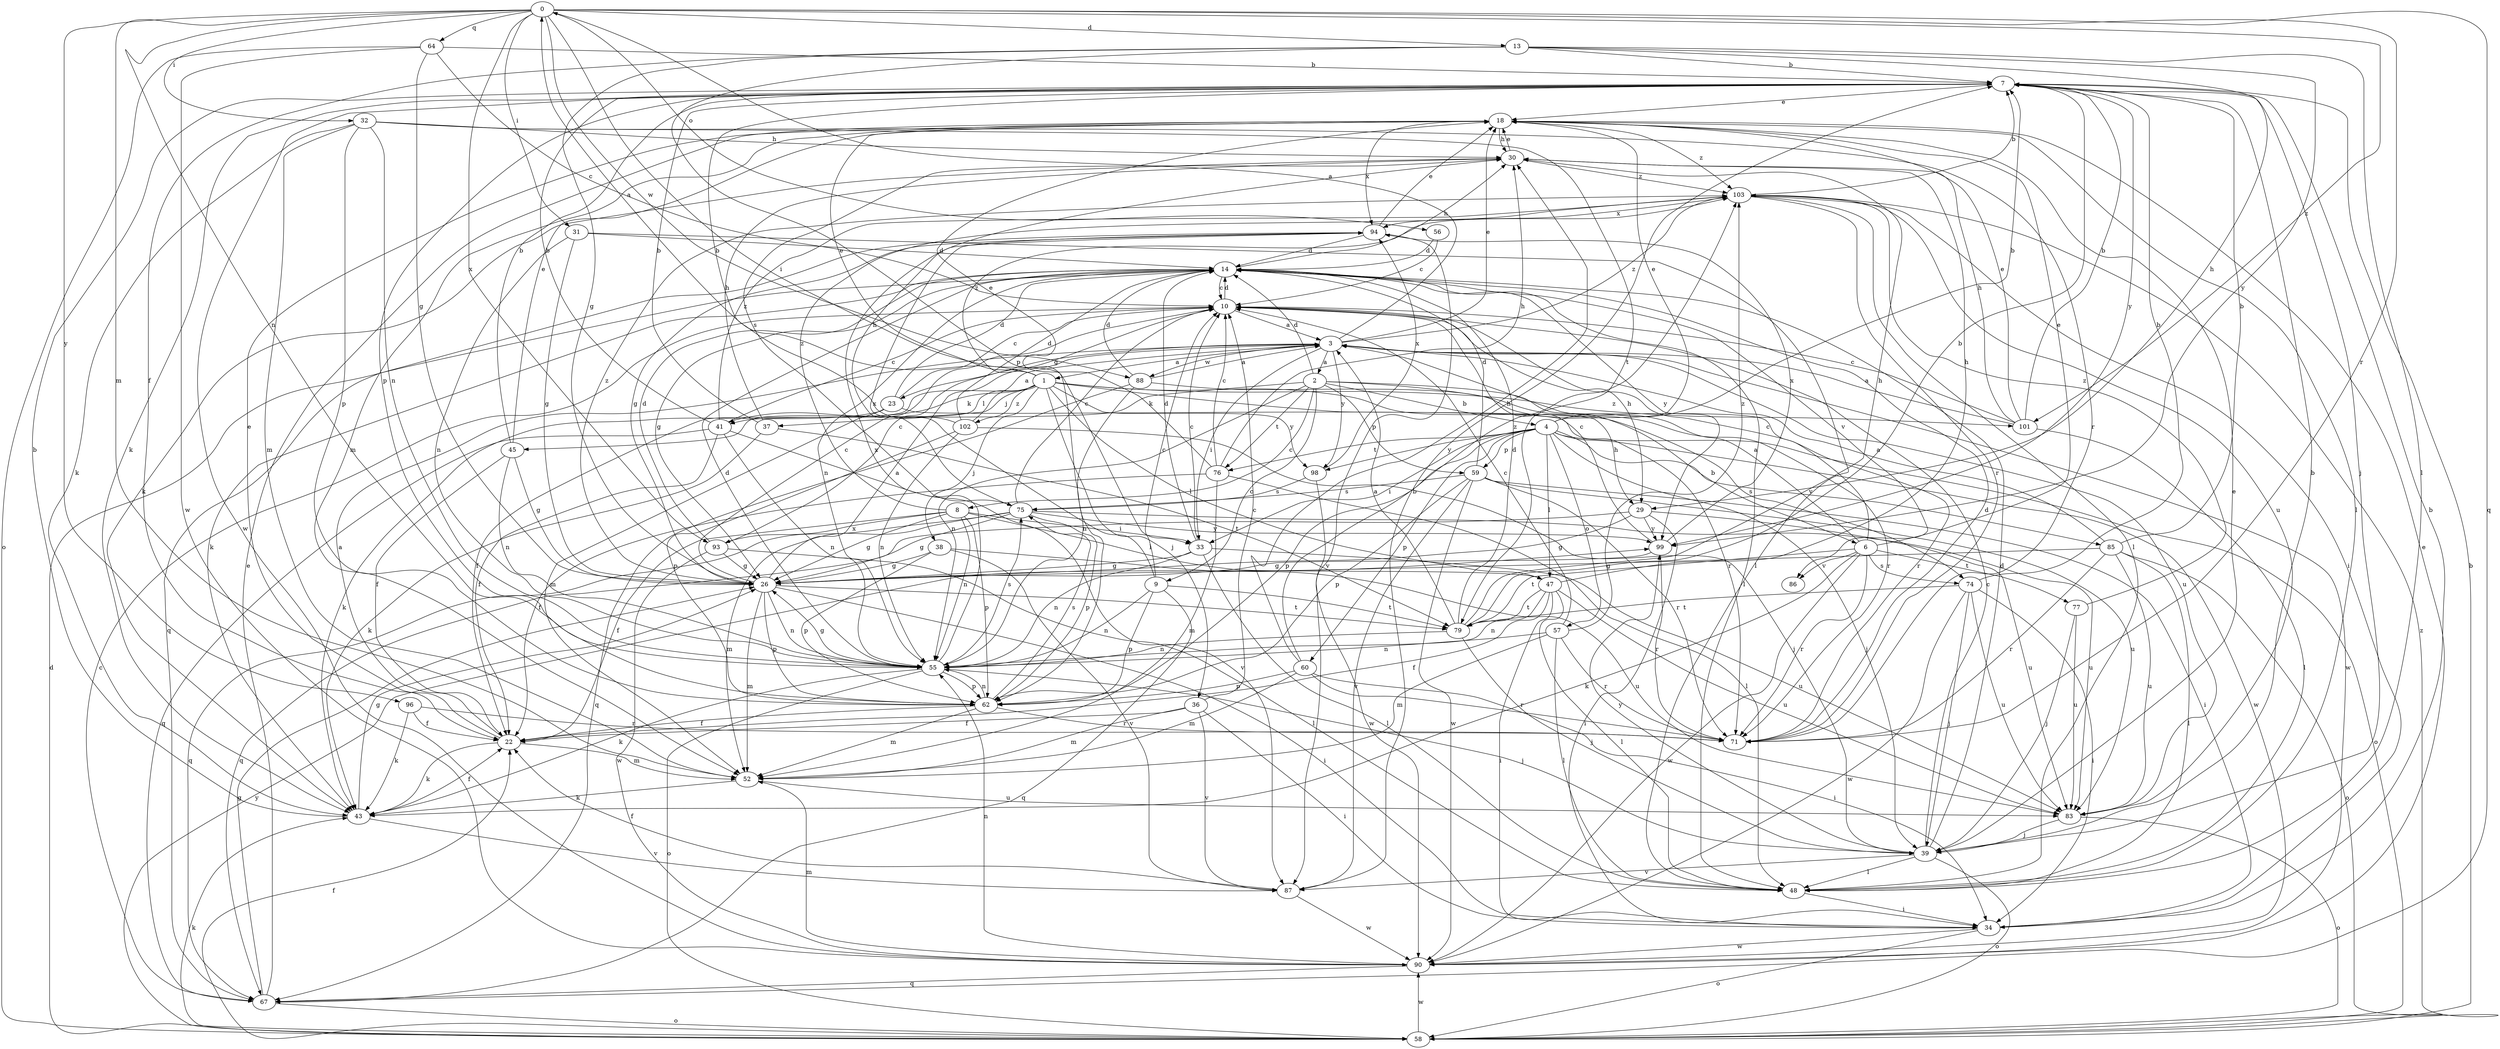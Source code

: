 strict digraph  {
0;
1;
2;
3;
4;
6;
7;
8;
9;
10;
13;
14;
18;
22;
23;
26;
29;
30;
31;
32;
33;
34;
36;
37;
38;
39;
41;
43;
45;
47;
48;
52;
55;
56;
57;
58;
59;
60;
62;
64;
67;
71;
74;
75;
76;
77;
79;
83;
85;
86;
87;
88;
90;
93;
94;
96;
98;
99;
101;
102;
103;
0 -> 13  [label=d];
0 -> 31  [label=i];
0 -> 32  [label=i];
0 -> 33  [label=i];
0 -> 52  [label=m];
0 -> 55  [label=n];
0 -> 56  [label=o];
0 -> 64  [label=q];
0 -> 67  [label=q];
0 -> 71  [label=r];
0 -> 88  [label=w];
0 -> 93  [label=x];
0 -> 96  [label=y];
0 -> 101  [label=z];
1 -> 0  [label=a];
1 -> 18  [label=e];
1 -> 22  [label=f];
1 -> 29  [label=h];
1 -> 36  [label=j];
1 -> 37  [label=j];
1 -> 38  [label=j];
1 -> 41  [label=k];
1 -> 45  [label=l];
1 -> 47  [label=l];
1 -> 74  [label=s];
1 -> 98  [label=y];
1 -> 101  [label=z];
1 -> 102  [label=z];
1 -> 103  [label=z];
2 -> 4  [label=b];
2 -> 6  [label=b];
2 -> 8  [label=c];
2 -> 9  [label=c];
2 -> 14  [label=d];
2 -> 41  [label=k];
2 -> 55  [label=n];
2 -> 59  [label=p];
2 -> 71  [label=r];
2 -> 76  [label=t];
3 -> 0  [label=a];
3 -> 1  [label=a];
3 -> 2  [label=a];
3 -> 18  [label=e];
3 -> 23  [label=g];
3 -> 33  [label=i];
3 -> 83  [label=u];
3 -> 88  [label=w];
3 -> 90  [label=w];
3 -> 98  [label=y];
3 -> 103  [label=z];
4 -> 7  [label=b];
4 -> 18  [label=e];
4 -> 33  [label=i];
4 -> 39  [label=j];
4 -> 47  [label=l];
4 -> 57  [label=o];
4 -> 58  [label=o];
4 -> 59  [label=p];
4 -> 60  [label=p];
4 -> 62  [label=p];
4 -> 76  [label=t];
4 -> 85  [label=v];
4 -> 90  [label=w];
4 -> 98  [label=y];
6 -> 3  [label=a];
6 -> 10  [label=c];
6 -> 18  [label=e];
6 -> 43  [label=k];
6 -> 71  [label=r];
6 -> 74  [label=s];
6 -> 77  [label=t];
6 -> 79  [label=t];
6 -> 86  [label=v];
6 -> 90  [label=w];
7 -> 18  [label=e];
7 -> 39  [label=j];
7 -> 43  [label=k];
7 -> 62  [label=p];
7 -> 90  [label=w];
7 -> 99  [label=y];
8 -> 22  [label=f];
8 -> 26  [label=g];
8 -> 33  [label=i];
8 -> 47  [label=l];
8 -> 55  [label=n];
8 -> 62  [label=p];
8 -> 93  [label=x];
8 -> 103  [label=z];
9 -> 10  [label=c];
9 -> 55  [label=n];
9 -> 62  [label=p];
9 -> 67  [label=q];
9 -> 79  [label=t];
9 -> 94  [label=x];
10 -> 3  [label=a];
10 -> 14  [label=d];
10 -> 29  [label=h];
13 -> 7  [label=b];
13 -> 22  [label=f];
13 -> 26  [label=g];
13 -> 29  [label=h];
13 -> 48  [label=l];
13 -> 62  [label=p];
13 -> 99  [label=y];
14 -> 10  [label=c];
14 -> 26  [label=g];
14 -> 30  [label=h];
14 -> 43  [label=k];
14 -> 48  [label=l];
14 -> 55  [label=n];
14 -> 86  [label=v];
14 -> 99  [label=y];
18 -> 30  [label=h];
18 -> 48  [label=l];
18 -> 52  [label=m];
18 -> 94  [label=x];
18 -> 103  [label=z];
22 -> 3  [label=a];
22 -> 18  [label=e];
22 -> 43  [label=k];
22 -> 52  [label=m];
23 -> 10  [label=c];
23 -> 14  [label=d];
23 -> 43  [label=k];
23 -> 52  [label=m];
23 -> 71  [label=r];
26 -> 3  [label=a];
26 -> 10  [label=c];
26 -> 34  [label=i];
26 -> 52  [label=m];
26 -> 55  [label=n];
26 -> 62  [label=p];
26 -> 79  [label=t];
26 -> 103  [label=z];
29 -> 26  [label=g];
29 -> 34  [label=i];
29 -> 67  [label=q];
29 -> 83  [label=u];
29 -> 99  [label=y];
30 -> 18  [label=e];
30 -> 43  [label=k];
30 -> 75  [label=s];
30 -> 103  [label=z];
31 -> 14  [label=d];
31 -> 26  [label=g];
31 -> 48  [label=l];
31 -> 55  [label=n];
32 -> 30  [label=h];
32 -> 43  [label=k];
32 -> 52  [label=m];
32 -> 55  [label=n];
32 -> 62  [label=p];
32 -> 71  [label=r];
32 -> 79  [label=t];
33 -> 10  [label=c];
33 -> 14  [label=d];
33 -> 26  [label=g];
33 -> 48  [label=l];
33 -> 55  [label=n];
33 -> 83  [label=u];
34 -> 7  [label=b];
34 -> 58  [label=o];
34 -> 90  [label=w];
36 -> 10  [label=c];
36 -> 22  [label=f];
36 -> 34  [label=i];
36 -> 52  [label=m];
36 -> 87  [label=v];
37 -> 7  [label=b];
37 -> 30  [label=h];
37 -> 43  [label=k];
37 -> 79  [label=t];
38 -> 26  [label=g];
38 -> 62  [label=p];
38 -> 83  [label=u];
38 -> 87  [label=v];
39 -> 7  [label=b];
39 -> 10  [label=c];
39 -> 14  [label=d];
39 -> 18  [label=e];
39 -> 48  [label=l];
39 -> 58  [label=o];
39 -> 87  [label=v];
39 -> 99  [label=y];
41 -> 7  [label=b];
41 -> 10  [label=c];
41 -> 22  [label=f];
41 -> 55  [label=n];
41 -> 67  [label=q];
41 -> 87  [label=v];
41 -> 103  [label=z];
43 -> 7  [label=b];
43 -> 22  [label=f];
43 -> 26  [label=g];
43 -> 87  [label=v];
45 -> 7  [label=b];
45 -> 18  [label=e];
45 -> 22  [label=f];
45 -> 26  [label=g];
45 -> 55  [label=n];
47 -> 22  [label=f];
47 -> 30  [label=h];
47 -> 34  [label=i];
47 -> 48  [label=l];
47 -> 55  [label=n];
47 -> 79  [label=t];
47 -> 83  [label=u];
48 -> 34  [label=i];
52 -> 43  [label=k];
52 -> 83  [label=u];
55 -> 14  [label=d];
55 -> 26  [label=g];
55 -> 39  [label=j];
55 -> 43  [label=k];
55 -> 58  [label=o];
55 -> 62  [label=p];
55 -> 75  [label=s];
55 -> 94  [label=x];
56 -> 10  [label=c];
56 -> 14  [label=d];
57 -> 10  [label=c];
57 -> 48  [label=l];
57 -> 52  [label=m];
57 -> 55  [label=n];
57 -> 71  [label=r];
57 -> 103  [label=z];
58 -> 7  [label=b];
58 -> 14  [label=d];
58 -> 22  [label=f];
58 -> 43  [label=k];
58 -> 90  [label=w];
58 -> 99  [label=y];
58 -> 103  [label=z];
59 -> 14  [label=d];
59 -> 34  [label=i];
59 -> 62  [label=p];
59 -> 71  [label=r];
59 -> 75  [label=s];
59 -> 83  [label=u];
59 -> 87  [label=v];
59 -> 90  [label=w];
60 -> 30  [label=h];
60 -> 34  [label=i];
60 -> 52  [label=m];
60 -> 62  [label=p];
60 -> 71  [label=r];
60 -> 103  [label=z];
62 -> 22  [label=f];
62 -> 52  [label=m];
62 -> 55  [label=n];
62 -> 71  [label=r];
62 -> 75  [label=s];
64 -> 7  [label=b];
64 -> 10  [label=c];
64 -> 26  [label=g];
64 -> 58  [label=o];
64 -> 90  [label=w];
67 -> 10  [label=c];
67 -> 18  [label=e];
67 -> 26  [label=g];
67 -> 58  [label=o];
71 -> 14  [label=d];
74 -> 7  [label=b];
74 -> 34  [label=i];
74 -> 39  [label=j];
74 -> 79  [label=t];
74 -> 83  [label=u];
74 -> 90  [label=w];
75 -> 10  [label=c];
75 -> 26  [label=g];
75 -> 30  [label=h];
75 -> 52  [label=m];
75 -> 62  [label=p];
75 -> 67  [label=q];
75 -> 83  [label=u];
75 -> 99  [label=y];
76 -> 10  [label=c];
76 -> 18  [label=e];
76 -> 22  [label=f];
76 -> 30  [label=h];
76 -> 48  [label=l];
76 -> 52  [label=m];
77 -> 39  [label=j];
77 -> 83  [label=u];
77 -> 103  [label=z];
79 -> 3  [label=a];
79 -> 7  [label=b];
79 -> 14  [label=d];
79 -> 30  [label=h];
79 -> 39  [label=j];
79 -> 55  [label=n];
83 -> 39  [label=j];
83 -> 58  [label=o];
85 -> 3  [label=a];
85 -> 7  [label=b];
85 -> 26  [label=g];
85 -> 48  [label=l];
85 -> 58  [label=o];
85 -> 71  [label=r];
85 -> 83  [label=u];
87 -> 7  [label=b];
87 -> 22  [label=f];
87 -> 90  [label=w];
88 -> 3  [label=a];
88 -> 14  [label=d];
88 -> 55  [label=n];
88 -> 67  [label=q];
88 -> 71  [label=r];
90 -> 18  [label=e];
90 -> 52  [label=m];
90 -> 55  [label=n];
90 -> 67  [label=q];
93 -> 10  [label=c];
93 -> 14  [label=d];
93 -> 26  [label=g];
93 -> 48  [label=l];
93 -> 90  [label=w];
94 -> 14  [label=d];
94 -> 18  [label=e];
94 -> 26  [label=g];
94 -> 67  [label=q];
94 -> 87  [label=v];
96 -> 22  [label=f];
96 -> 43  [label=k];
96 -> 71  [label=r];
98 -> 75  [label=s];
98 -> 90  [label=w];
98 -> 94  [label=x];
99 -> 10  [label=c];
99 -> 26  [label=g];
99 -> 71  [label=r];
99 -> 94  [label=x];
101 -> 3  [label=a];
101 -> 7  [label=b];
101 -> 10  [label=c];
101 -> 18  [label=e];
101 -> 30  [label=h];
101 -> 48  [label=l];
102 -> 3  [label=a];
102 -> 7  [label=b];
102 -> 14  [label=d];
102 -> 39  [label=j];
102 -> 55  [label=n];
102 -> 62  [label=p];
103 -> 7  [label=b];
103 -> 34  [label=i];
103 -> 48  [label=l];
103 -> 71  [label=r];
103 -> 83  [label=u];
103 -> 94  [label=x];
}
